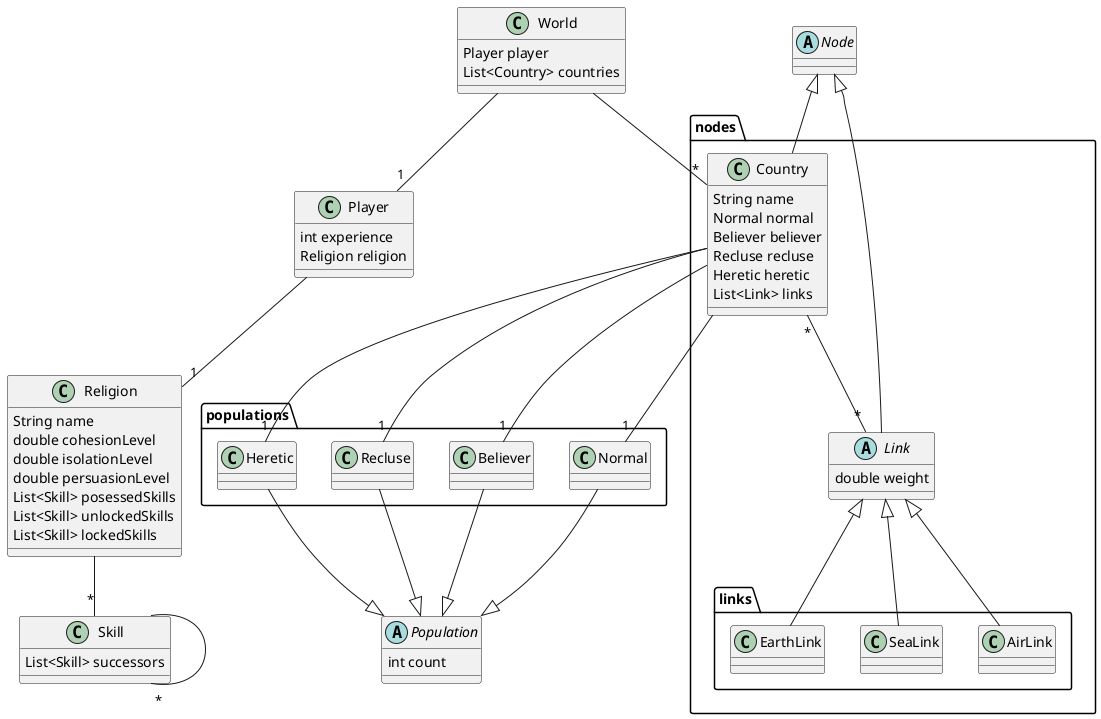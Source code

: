 @startuml

class World {
  Player player
  List<Country> countries
}

class Player {
  int experience
  Religion religion
}

class Religion {
  String name
  double cohesionLevel
  double isolationLevel
  double persuasionLevel
  List<Skill> posessedSkills
  List<Skill> unlockedSkills
  List<Skill> lockedSkills
}

class Skill {
    List<Skill> successors
}

abstract class Node

package nodes {

    class Country {
        String name
        Normal normal
        Believer believer
        Recluse recluse
        Heretic heretic
        List<Link> links
    }

    abstract class Link {
        double weight
    }

    package links {
        class AirLink
        class SeaLink
        class EarthLink
    }

}

abstract class Population {
    int count
}

package populations {
    class Normal
    class Believer
    class Recluse
    class Heretic
}

Node <|-- Country
Node <|-- Link
Country "*"--"*" Link

Link <|-- AirLink
Link <|-- SeaLink
Link <|-- EarthLink

Country --"1" Normal
Country --"1" Believer
Country --"1" Recluse
Country --"1" Heretic

Normal --|> Population
Believer --|> Population
Recluse --|> Population
Heretic --|> Population

World --"*" Country

Religion --"*" Skill
Skill --"*" Skill

Player --"1" Religion

World --"1" Player

@enduml
